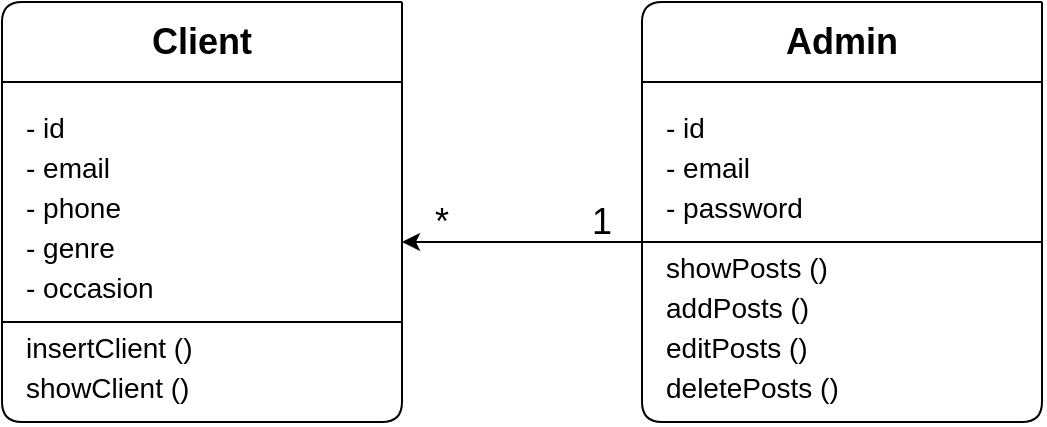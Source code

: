 <mxfile>
    <diagram id="Ro_exUdyMK0hBQuSA-QQ" name="Page-1">
        <mxGraphModel dx="339" dy="575" grid="1" gridSize="10" guides="1" tooltips="1" connect="1" arrows="1" fold="1" page="1" pageScale="1" pageWidth="1169" pageHeight="1654" math="0" shadow="0">
            <root>
                <mxCell id="0"/>
                <mxCell id="1" parent="0"/>
                <mxCell id="4" value="" style="endArrow=none;html=1;" parent="1" edge="1">
                    <mxGeometry width="50" height="50" relative="1" as="geometry">
                        <mxPoint x="480" y="120" as="sourcePoint"/>
                        <mxPoint x="480" y="120" as="targetPoint"/>
                        <Array as="points">
                            <mxPoint x="480" y="330"/>
                            <mxPoint x="380" y="330"/>
                            <mxPoint x="280" y="330"/>
                            <mxPoint x="280" y="120"/>
                        </Array>
                    </mxGeometry>
                </mxCell>
                <mxCell id="5" value="" style="endArrow=none;html=1;" parent="1" edge="1">
                    <mxGeometry width="50" height="50" relative="1" as="geometry">
                        <mxPoint x="280" y="160" as="sourcePoint"/>
                        <mxPoint x="480" y="160" as="targetPoint"/>
                    </mxGeometry>
                </mxCell>
                <mxCell id="6" value="&lt;font style=&quot;font-size: 18px&quot;&gt;&lt;b&gt;Client&lt;/b&gt;&lt;/font&gt;" style="text;html=1;strokeColor=none;fillColor=none;align=center;verticalAlign=middle;whiteSpace=wrap;rounded=0;" parent="1" vertex="1">
                    <mxGeometry x="340" y="130" width="80" height="20" as="geometry"/>
                </mxCell>
                <mxCell id="7" value="&lt;span style=&quot;font-size: 14px ; font-weight: 400&quot;&gt;- id&lt;/span&gt;" style="text;strokeColor=none;fillColor=none;html=1;fontSize=24;fontStyle=1;verticalAlign=middle;align=left;" parent="1" vertex="1">
                    <mxGeometry x="290" y="170" width="180" height="20" as="geometry"/>
                </mxCell>
                <mxCell id="8" value="&lt;span style=&quot;font-size: 14px ; font-weight: 400&quot;&gt;- email&lt;/span&gt;" style="text;strokeColor=none;fillColor=none;html=1;fontSize=24;fontStyle=1;verticalAlign=middle;align=left;" parent="1" vertex="1">
                    <mxGeometry x="290" y="190" width="180" height="20" as="geometry"/>
                </mxCell>
                <mxCell id="9" value="&lt;span style=&quot;font-size: 14px ; font-weight: 400&quot;&gt;- phone&lt;/span&gt;" style="text;strokeColor=none;fillColor=none;html=1;fontSize=24;fontStyle=1;verticalAlign=middle;align=left;" parent="1" vertex="1">
                    <mxGeometry x="290" y="210" width="180" height="20" as="geometry"/>
                </mxCell>
                <mxCell id="10" value="&lt;span style=&quot;font-size: 14px ; font-weight: 400&quot;&gt;- genre&lt;/span&gt;" style="text;strokeColor=none;fillColor=none;html=1;fontSize=24;fontStyle=1;verticalAlign=middle;align=left;" parent="1" vertex="1">
                    <mxGeometry x="290" y="230" width="180" height="20" as="geometry"/>
                </mxCell>
                <mxCell id="11" value="&lt;span style=&quot;font-size: 14px ; font-weight: 400&quot;&gt;- occasion&lt;/span&gt;" style="text;strokeColor=none;fillColor=none;html=1;fontSize=24;fontStyle=1;verticalAlign=middle;align=left;" parent="1" vertex="1">
                    <mxGeometry x="290" y="250" width="180" height="20" as="geometry"/>
                </mxCell>
                <mxCell id="12" value="" style="endArrow=none;html=1;" parent="1" edge="1">
                    <mxGeometry width="50" height="50" relative="1" as="geometry">
                        <mxPoint x="280" y="280" as="sourcePoint"/>
                        <mxPoint x="480" y="280" as="targetPoint"/>
                    </mxGeometry>
                </mxCell>
                <mxCell id="13" value="&lt;span style=&quot;font-size: 14px ; font-weight: 400&quot;&gt;insertClient ()&lt;/span&gt;" style="text;strokeColor=none;fillColor=none;html=1;fontSize=24;fontStyle=1;verticalAlign=middle;align=left;" parent="1" vertex="1">
                    <mxGeometry x="290" y="280" width="180" height="20" as="geometry"/>
                </mxCell>
                <mxCell id="17" value="&lt;span style=&quot;font-size: 14px ; font-weight: 400&quot;&gt;showClient ()&lt;/span&gt;" style="text;strokeColor=none;fillColor=none;html=1;fontSize=24;fontStyle=1;verticalAlign=middle;align=left;" parent="1" vertex="1">
                    <mxGeometry x="290" y="300" width="180" height="20" as="geometry"/>
                </mxCell>
                <mxCell id="23" value="" style="endArrow=none;html=1;" parent="1" edge="1">
                    <mxGeometry width="50" height="50" relative="1" as="geometry">
                        <mxPoint x="800" y="120" as="sourcePoint"/>
                        <mxPoint x="800" y="120" as="targetPoint"/>
                        <Array as="points">
                            <mxPoint x="800" y="330"/>
                            <mxPoint x="700" y="330"/>
                            <mxPoint x="600" y="330"/>
                            <mxPoint x="600" y="120"/>
                        </Array>
                    </mxGeometry>
                </mxCell>
                <mxCell id="24" value="" style="endArrow=none;html=1;" parent="1" edge="1">
                    <mxGeometry width="50" height="50" relative="1" as="geometry">
                        <mxPoint x="600" y="160" as="sourcePoint"/>
                        <mxPoint x="800" y="160" as="targetPoint"/>
                    </mxGeometry>
                </mxCell>
                <mxCell id="25" value="&lt;font style=&quot;font-size: 18px&quot;&gt;&lt;b&gt;Admin&lt;/b&gt;&lt;/font&gt;" style="text;html=1;strokeColor=none;fillColor=none;align=center;verticalAlign=middle;whiteSpace=wrap;rounded=0;" parent="1" vertex="1">
                    <mxGeometry x="660" y="130" width="80" height="20" as="geometry"/>
                </mxCell>
                <mxCell id="26" value="&lt;span style=&quot;font-size: 14px ; font-weight: 400&quot;&gt;- id&lt;/span&gt;" style="text;strokeColor=none;fillColor=none;html=1;fontSize=24;fontStyle=1;verticalAlign=middle;align=left;" parent="1" vertex="1">
                    <mxGeometry x="610" y="170" width="180" height="20" as="geometry"/>
                </mxCell>
                <mxCell id="27" value="&lt;span style=&quot;font-size: 14px ; font-weight: 400&quot;&gt;- email&lt;/span&gt;" style="text;strokeColor=none;fillColor=none;html=1;fontSize=24;fontStyle=1;verticalAlign=middle;align=left;" parent="1" vertex="1">
                    <mxGeometry x="610" y="190" width="180" height="20" as="geometry"/>
                </mxCell>
                <mxCell id="28" value="&lt;span style=&quot;font-size: 14px ; font-weight: 400&quot;&gt;- password&lt;/span&gt;" style="text;strokeColor=none;fillColor=none;html=1;fontSize=24;fontStyle=1;verticalAlign=middle;align=left;" parent="1" vertex="1">
                    <mxGeometry x="610" y="210" width="180" height="20" as="geometry"/>
                </mxCell>
                <mxCell id="31" value="" style="endArrow=none;html=1;" parent="1" edge="1">
                    <mxGeometry width="50" height="50" relative="1" as="geometry">
                        <mxPoint x="600" y="240" as="sourcePoint"/>
                        <mxPoint x="800" y="240" as="targetPoint"/>
                        <Array as="points">
                            <mxPoint x="700" y="240"/>
                        </Array>
                    </mxGeometry>
                </mxCell>
                <mxCell id="35" value="&lt;span style=&quot;font-size: 14px ; font-weight: 400&quot;&gt;showPosts ()&lt;br&gt;&lt;/span&gt;" style="text;strokeColor=none;fillColor=none;html=1;fontSize=24;fontStyle=1;verticalAlign=middle;align=left;" parent="1" vertex="1">
                    <mxGeometry x="610" y="240" width="180" height="20" as="geometry"/>
                </mxCell>
                <mxCell id="36" value="" style="endArrow=classic;html=1;" parent="1" edge="1">
                    <mxGeometry width="50" height="50" relative="1" as="geometry">
                        <mxPoint x="600" y="240" as="sourcePoint"/>
                        <mxPoint x="480" y="240" as="targetPoint"/>
                    </mxGeometry>
                </mxCell>
                <mxCell id="37" value="&lt;font style=&quot;font-size: 18px&quot;&gt;*&lt;/font&gt;" style="text;html=1;strokeColor=none;fillColor=none;align=center;verticalAlign=middle;whiteSpace=wrap;rounded=0;" parent="1" vertex="1">
                    <mxGeometry x="480" y="220" width="40" height="20" as="geometry"/>
                </mxCell>
                <mxCell id="38" value="&lt;font style=&quot;font-size: 18px&quot;&gt;1&lt;/font&gt;" style="text;html=1;strokeColor=none;fillColor=none;align=center;verticalAlign=middle;whiteSpace=wrap;rounded=0;" parent="1" vertex="1">
                    <mxGeometry x="560" y="220" width="40" height="20" as="geometry"/>
                </mxCell>
                <mxCell id="39" value="&lt;span style=&quot;font-size: 14px ; font-weight: 400&quot;&gt;addPosts ()&lt;br&gt;&lt;/span&gt;" style="text;strokeColor=none;fillColor=none;html=1;fontSize=24;fontStyle=1;verticalAlign=middle;align=left;" parent="1" vertex="1">
                    <mxGeometry x="610" y="260" width="180" height="20" as="geometry"/>
                </mxCell>
                <mxCell id="40" value="&lt;span style=&quot;font-size: 14px ; font-weight: 400&quot;&gt;editPosts ()&lt;br&gt;&lt;/span&gt;" style="text;strokeColor=none;fillColor=none;html=1;fontSize=24;fontStyle=1;verticalAlign=middle;align=left;" parent="1" vertex="1">
                    <mxGeometry x="610" y="280" width="180" height="20" as="geometry"/>
                </mxCell>
                <mxCell id="41" value="&lt;span style=&quot;font-size: 14px ; font-weight: 400&quot;&gt;deletePosts ()&lt;br&gt;&lt;/span&gt;" style="text;strokeColor=none;fillColor=none;html=1;fontSize=24;fontStyle=1;verticalAlign=middle;align=left;" parent="1" vertex="1">
                    <mxGeometry x="610" y="300" width="180" height="20" as="geometry"/>
                </mxCell>
            </root>
        </mxGraphModel>
    </diagram>
</mxfile>